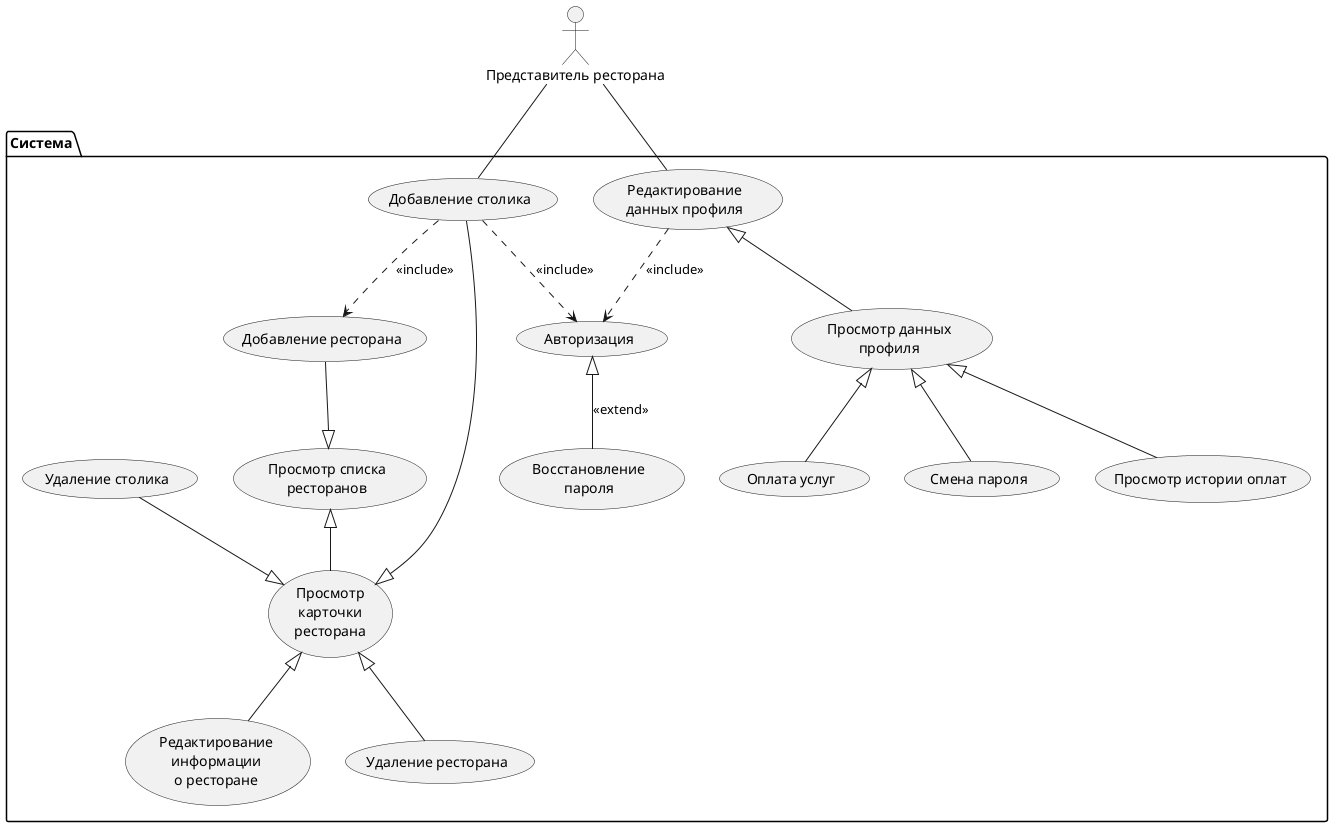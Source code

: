 @startuml

Actor "Представитель ресторана" as ul

package "Система" {
    usecase "Добавление ресторана" as UC1
    usecase "Редактирование\nинформации\nо ресторане" as UC5

    usecase "Добавление столика" as UC2
    usecase "Оплата услуг" as UC4
    usecase "Просмотр списка\nресторанов" as UC6
    usecase "Просмотр данных\nпрофиля" as UC8
    usecase "Смена пароля" as UC9
    usecase "Просмотр истории оплат" as UC10
    usecase "Просмотр\nкарточки\nресторана" as UC11

    usecase "Авторизация" as UC12
    usecase "Восстановление\nпароля" as UC13
    usecase "Редактирование\nданных профиля" as UC14
    usecase "Удаление ресторана" as UC15
    usecase "Удаление столика" as UC16
}

ul -- UC14
ul -- UC2

UC14 ..> UC12 : <<include>>
UC2 ..> UC12 : <<include>>

UC6 <|-up- UC1
UC6 <|-- UC11
UC11 <|-- UC5
UC2 --|> UC11
UC9 -up-|> UC8
UC10 -up-|> UC8
UC4 -up-|> UC8
UC8 -up-|> UC14
UC16 --|> UC11
UC13 -up-|> UC12 : <<extend>>
UC11 <|-- UC15
UC1 <.up. UC2 : <<include>>

@enduml